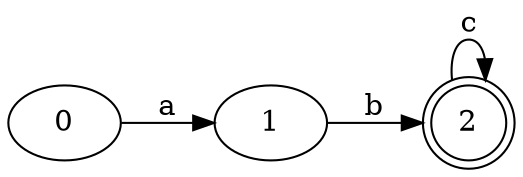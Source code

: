 digraph Automata {
	rankdir=LR
	0 [label=0]
	1 [label=1]
	2 [label=2 shape=doublecircle]
	0 -> 1 [label=a]
	1 -> 2 [label=b]
	2 -> 2 [label=c]
}
